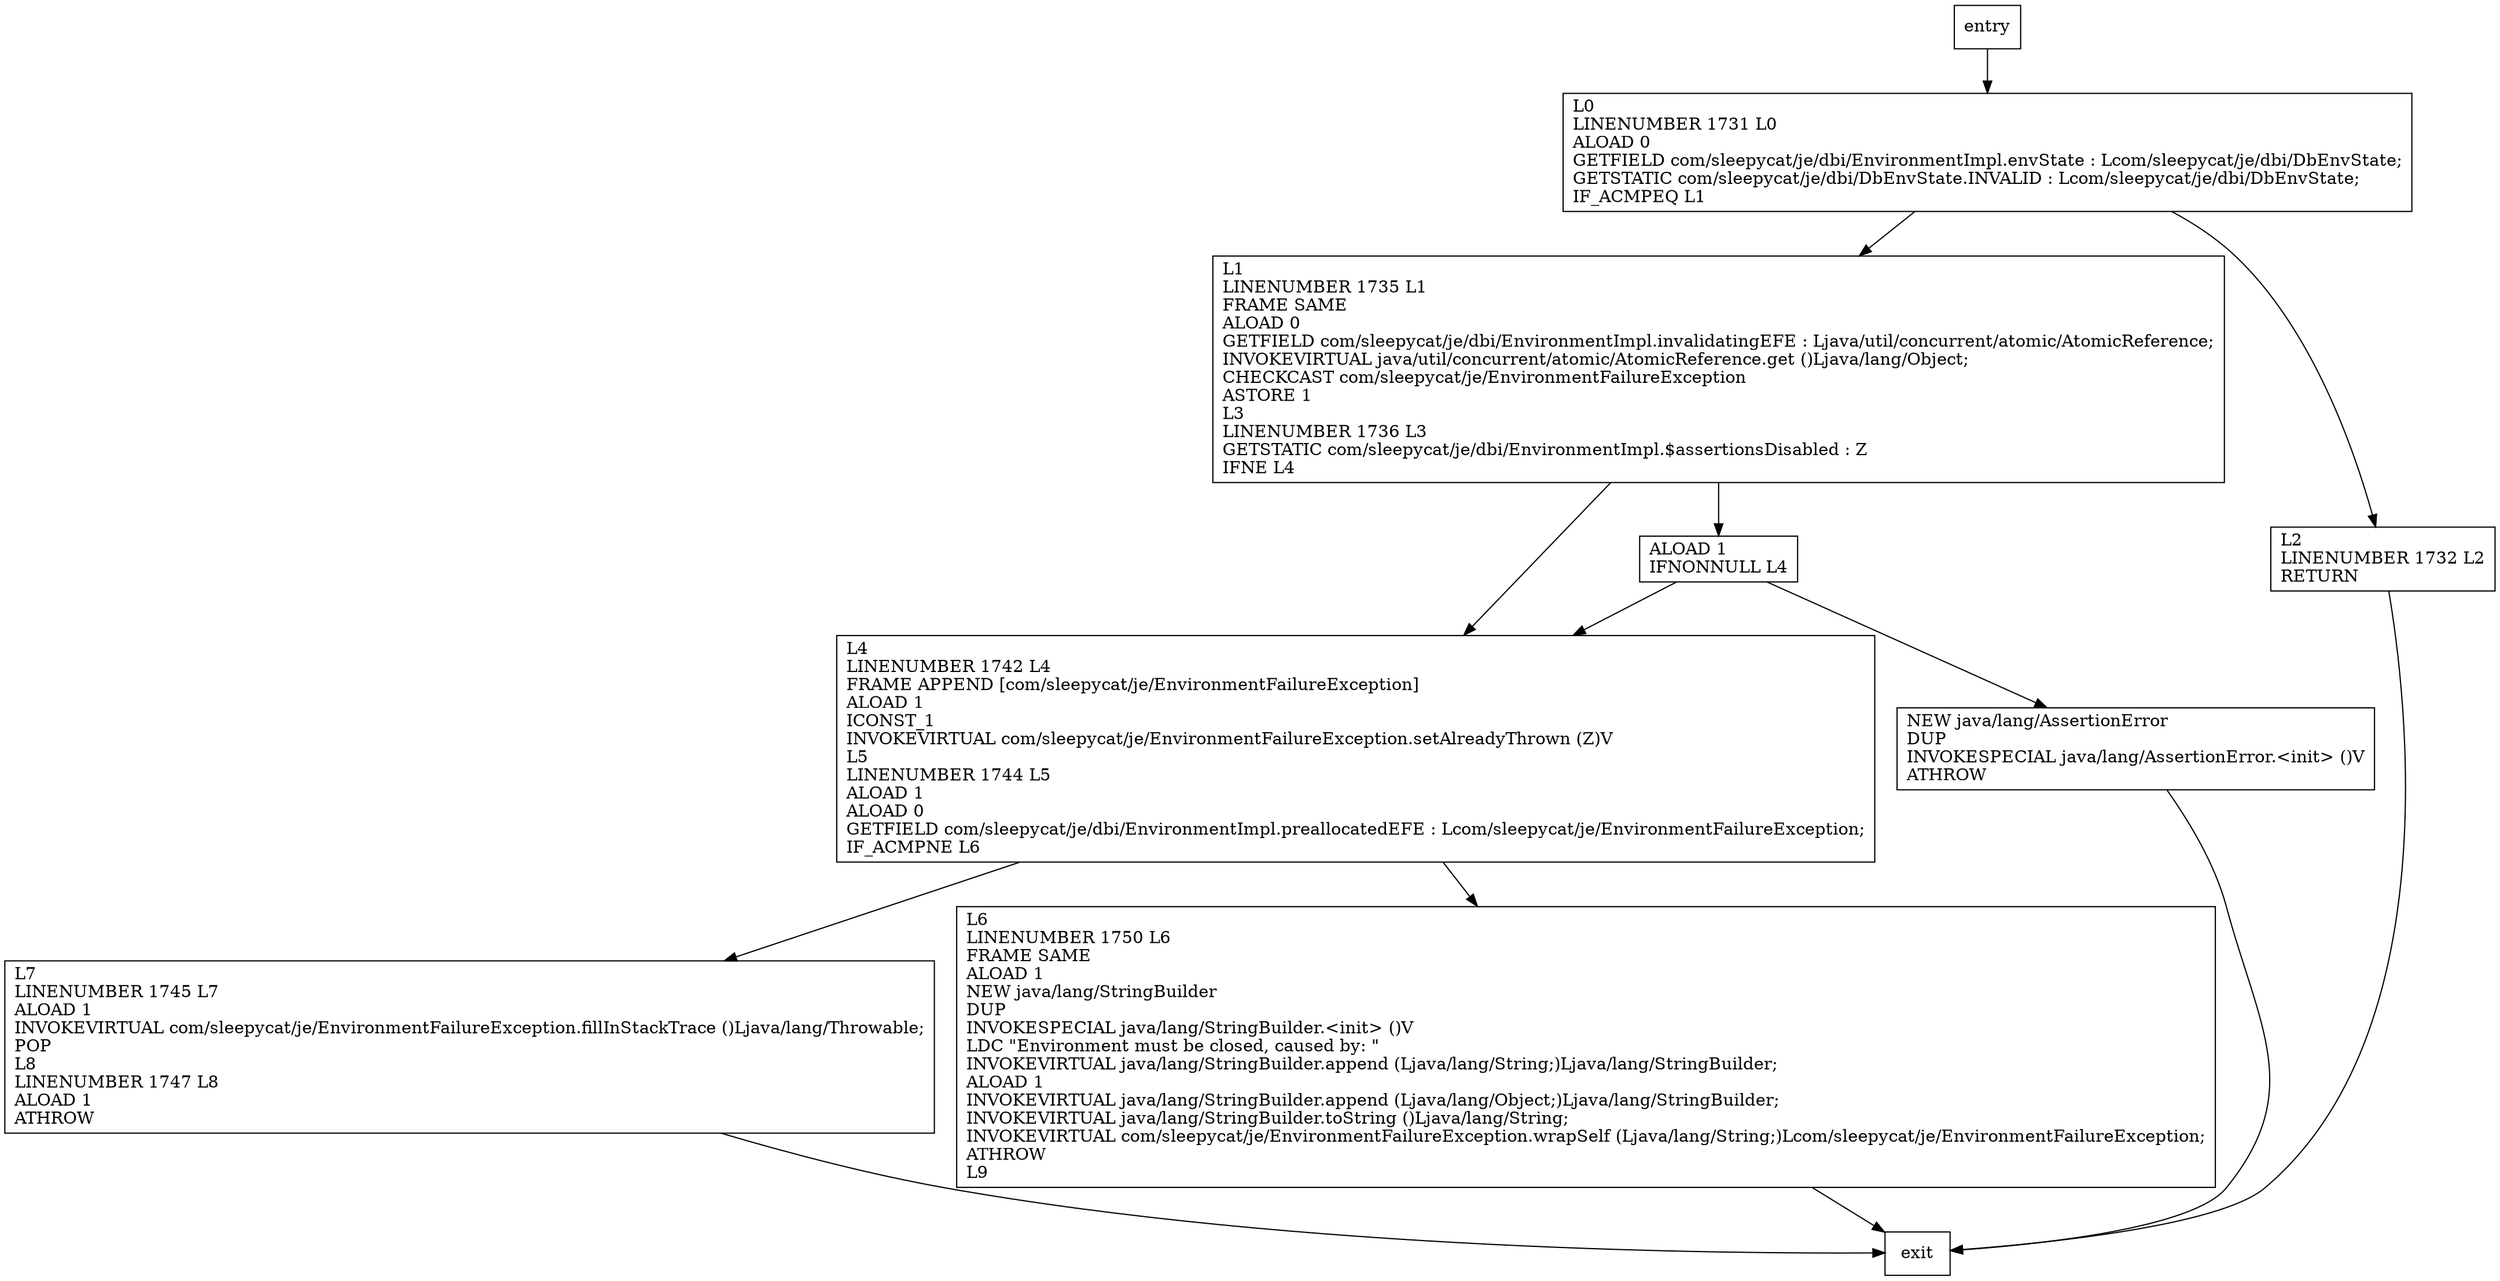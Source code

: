 digraph checkIfInvalid {
node [shape=record];
525802508 [label="L1\lLINENUMBER 1735 L1\lFRAME SAME\lALOAD 0\lGETFIELD com/sleepycat/je/dbi/EnvironmentImpl.invalidatingEFE : Ljava/util/concurrent/atomic/AtomicReference;\lINVOKEVIRTUAL java/util/concurrent/atomic/AtomicReference.get ()Ljava/lang/Object;\lCHECKCAST com/sleepycat/je/EnvironmentFailureException\lASTORE 1\lL3\lLINENUMBER 1736 L3\lGETSTATIC com/sleepycat/je/dbi/EnvironmentImpl.$assertionsDisabled : Z\lIFNE L4\l"];
1476355756 [label="L7\lLINENUMBER 1745 L7\lALOAD 1\lINVOKEVIRTUAL com/sleepycat/je/EnvironmentFailureException.fillInStackTrace ()Ljava/lang/Throwable;\lPOP\lL8\lLINENUMBER 1747 L8\lALOAD 1\lATHROW\l"];
427468837 [label="L0\lLINENUMBER 1731 L0\lALOAD 0\lGETFIELD com/sleepycat/je/dbi/EnvironmentImpl.envState : Lcom/sleepycat/je/dbi/DbEnvState;\lGETSTATIC com/sleepycat/je/dbi/DbEnvState.INVALID : Lcom/sleepycat/je/dbi/DbEnvState;\lIF_ACMPEQ L1\l"];
1475702323 [label="ALOAD 1\lIFNONNULL L4\l"];
461557608 [label="L4\lLINENUMBER 1742 L4\lFRAME APPEND [com/sleepycat/je/EnvironmentFailureException]\lALOAD 1\lICONST_1\lINVOKEVIRTUAL com/sleepycat/je/EnvironmentFailureException.setAlreadyThrown (Z)V\lL5\lLINENUMBER 1744 L5\lALOAD 1\lALOAD 0\lGETFIELD com/sleepycat/je/dbi/EnvironmentImpl.preallocatedEFE : Lcom/sleepycat/je/EnvironmentFailureException;\lIF_ACMPNE L6\l"];
885782960 [label="L2\lLINENUMBER 1732 L2\lRETURN\l"];
1886364625 [label="NEW java/lang/AssertionError\lDUP\lINVOKESPECIAL java/lang/AssertionError.\<init\> ()V\lATHROW\l"];
721886870 [label="L6\lLINENUMBER 1750 L6\lFRAME SAME\lALOAD 1\lNEW java/lang/StringBuilder\lDUP\lINVOKESPECIAL java/lang/StringBuilder.\<init\> ()V\lLDC \"Environment must be closed, caused by: \"\lINVOKEVIRTUAL java/lang/StringBuilder.append (Ljava/lang/String;)Ljava/lang/StringBuilder;\lALOAD 1\lINVOKEVIRTUAL java/lang/StringBuilder.append (Ljava/lang/Object;)Ljava/lang/StringBuilder;\lINVOKEVIRTUAL java/lang/StringBuilder.toString ()Ljava/lang/String;\lINVOKEVIRTUAL com/sleepycat/je/EnvironmentFailureException.wrapSelf (Ljava/lang/String;)Lcom/sleepycat/je/EnvironmentFailureException;\lATHROW\lL9\l"];
entry;
exit;
525802508 -> 1475702323
525802508 -> 461557608
entry -> 427468837
1476355756 -> exit
427468837 -> 525802508
427468837 -> 885782960
1475702323 -> 461557608
1475702323 -> 1886364625
461557608 -> 1476355756
461557608 -> 721886870
885782960 -> exit
1886364625 -> exit
721886870 -> exit
}
